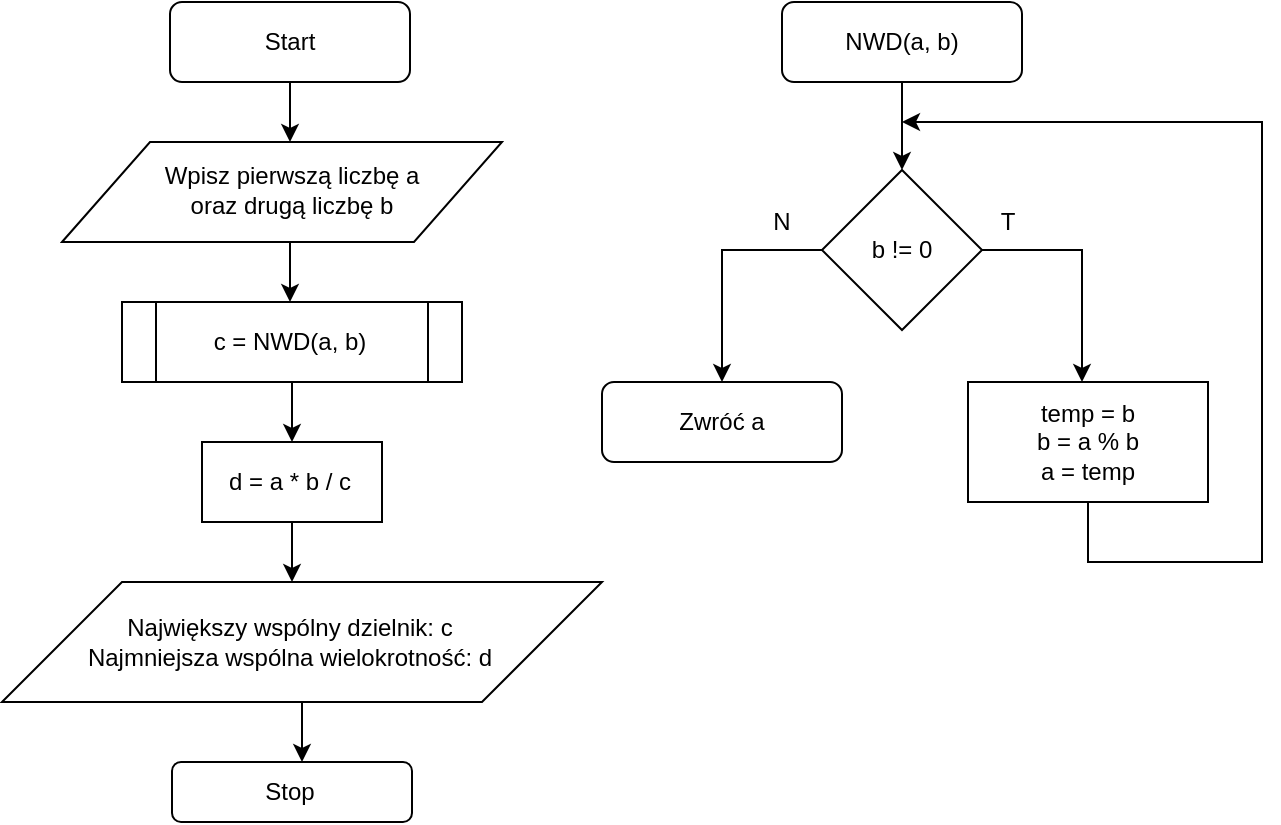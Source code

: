 <mxfile version="12.7.9" type="device"><diagram id="AZN0l0_7Nmil0mt2h4KI" name="Page-1"><mxGraphModel dx="844" dy="738" grid="1" gridSize="10" guides="1" tooltips="1" connect="1" arrows="1" fold="1" page="1" pageScale="1" pageWidth="827" pageHeight="1169" math="0" shadow="0"><root><mxCell id="0"/><mxCell id="1" parent="0"/><mxCell id="wl764irrH_dHsEib7x29-1" value="" style="rounded=1;whiteSpace=wrap;html=1;" vertex="1" parent="1"><mxGeometry x="154" y="30" width="120" height="40" as="geometry"/></mxCell><mxCell id="wl764irrH_dHsEib7x29-2" value="Start" style="text;html=1;strokeColor=none;fillColor=none;align=center;verticalAlign=middle;whiteSpace=wrap;rounded=0;" vertex="1" parent="1"><mxGeometry x="194" y="40" width="40" height="20" as="geometry"/></mxCell><mxCell id="wl764irrH_dHsEib7x29-3" value="" style="endArrow=classic;html=1;exitX=0.5;exitY=1;exitDx=0;exitDy=0;" edge="1" parent="1"><mxGeometry width="50" height="50" relative="1" as="geometry"><mxPoint x="214" y="70" as="sourcePoint"/><mxPoint x="214" y="100" as="targetPoint"/></mxGeometry></mxCell><mxCell id="wl764irrH_dHsEib7x29-7" value="" style="endArrow=classic;html=1;" edge="1" parent="1"><mxGeometry width="50" height="50" relative="1" as="geometry"><mxPoint x="214" y="150" as="sourcePoint"/><mxPoint x="214" y="180" as="targetPoint"/></mxGeometry></mxCell><mxCell id="wl764irrH_dHsEib7x29-9" value="" style="shape=parallelogram;perimeter=parallelogramPerimeter;whiteSpace=wrap;html=1;" vertex="1" parent="1"><mxGeometry x="100" y="100" width="220" height="50" as="geometry"/></mxCell><mxCell id="wl764irrH_dHsEib7x29-14" value="Wpisz pierwszą&amp;nbsp;liczbę&amp;nbsp;a&lt;br&gt;oraz drugą liczbę b" style="text;html=1;strokeColor=none;fillColor=none;align=center;verticalAlign=middle;whiteSpace=wrap;rounded=0;" vertex="1" parent="1"><mxGeometry x="110" y="114" width="210" height="20" as="geometry"/></mxCell><mxCell id="wl764irrH_dHsEib7x29-20" value="" style="edgeStyle=orthogonalEdgeStyle;rounded=0;orthogonalLoop=1;jettySize=auto;html=1;" edge="1" parent="1" source="wl764irrH_dHsEib7x29-16"><mxGeometry relative="1" as="geometry"><mxPoint x="215" y="250" as="targetPoint"/></mxGeometry></mxCell><mxCell id="wl764irrH_dHsEib7x29-16" value="" style="shape=process;whiteSpace=wrap;html=1;backgroundOutline=1;" vertex="1" parent="1"><mxGeometry x="130" y="180" width="170" height="40" as="geometry"/></mxCell><mxCell id="wl764irrH_dHsEib7x29-17" value="c = NWD(a, b)" style="text;html=1;strokeColor=none;fillColor=none;align=center;verticalAlign=middle;whiteSpace=wrap;rounded=0;" vertex="1" parent="1"><mxGeometry x="166" y="190" width="96" height="20" as="geometry"/></mxCell><mxCell id="wl764irrH_dHsEib7x29-25" value="" style="edgeStyle=orthogonalEdgeStyle;rounded=0;orthogonalLoop=1;jettySize=auto;html=1;" edge="1" parent="1" source="wl764irrH_dHsEib7x29-22"><mxGeometry relative="1" as="geometry"><mxPoint x="215" y="320" as="targetPoint"/></mxGeometry></mxCell><mxCell id="wl764irrH_dHsEib7x29-22" value="" style="rounded=0;whiteSpace=wrap;html=1;" vertex="1" parent="1"><mxGeometry x="170" y="250" width="90" height="40" as="geometry"/></mxCell><mxCell id="wl764irrH_dHsEib7x29-23" value="d = a * b / c" style="text;html=1;strokeColor=none;fillColor=none;align=center;verticalAlign=middle;whiteSpace=wrap;rounded=0;" vertex="1" parent="1"><mxGeometry x="176" y="260" width="76" height="20" as="geometry"/></mxCell><mxCell id="wl764irrH_dHsEib7x29-29" value="" style="edgeStyle=orthogonalEdgeStyle;rounded=0;orthogonalLoop=1;jettySize=auto;html=1;" edge="1" parent="1" source="wl764irrH_dHsEib7x29-26"><mxGeometry relative="1" as="geometry"><mxPoint x="220" y="410" as="targetPoint"/></mxGeometry></mxCell><mxCell id="wl764irrH_dHsEib7x29-26" value="" style="shape=parallelogram;perimeter=parallelogramPerimeter;whiteSpace=wrap;html=1;" vertex="1" parent="1"><mxGeometry x="70" y="320" width="300" height="60" as="geometry"/></mxCell><mxCell id="wl764irrH_dHsEib7x29-27" value="Największy wspólny dzielnik: c&lt;br&gt;Najmniejsza wspólna wielokrotność: d" style="text;html=1;strokeColor=none;fillColor=none;align=center;verticalAlign=middle;whiteSpace=wrap;rounded=0;" vertex="1" parent="1"><mxGeometry x="109" y="340" width="210" height="20" as="geometry"/></mxCell><mxCell id="wl764irrH_dHsEib7x29-30" value="" style="rounded=1;whiteSpace=wrap;html=1;" vertex="1" parent="1"><mxGeometry x="155" y="410" width="120" height="30" as="geometry"/></mxCell><mxCell id="wl764irrH_dHsEib7x29-31" value="Stop" style="text;html=1;strokeColor=none;fillColor=none;align=center;verticalAlign=middle;whiteSpace=wrap;rounded=0;" vertex="1" parent="1"><mxGeometry x="194" y="415" width="40" height="20" as="geometry"/></mxCell><mxCell id="wl764irrH_dHsEib7x29-33" value="" style="rounded=1;whiteSpace=wrap;html=1;" vertex="1" parent="1"><mxGeometry x="460" y="30" width="120" height="40" as="geometry"/></mxCell><mxCell id="wl764irrH_dHsEib7x29-34" value="NWD(a, b)" style="text;html=1;strokeColor=none;fillColor=none;align=center;verticalAlign=middle;whiteSpace=wrap;rounded=0;" vertex="1" parent="1"><mxGeometry x="487" y="40" width="66" height="20" as="geometry"/></mxCell><mxCell id="wl764irrH_dHsEib7x29-41" value="" style="edgeStyle=orthogonalEdgeStyle;rounded=0;orthogonalLoop=1;jettySize=auto;html=1;" edge="1" parent="1" source="wl764irrH_dHsEib7x29-36"><mxGeometry relative="1" as="geometry"><mxPoint x="430" y="220" as="targetPoint"/><Array as="points"><mxPoint x="430" y="154"/><mxPoint x="430" y="220"/></Array></mxGeometry></mxCell><mxCell id="wl764irrH_dHsEib7x29-42" value="" style="edgeStyle=orthogonalEdgeStyle;rounded=0;orthogonalLoop=1;jettySize=auto;html=1;" edge="1" parent="1" source="wl764irrH_dHsEib7x29-36"><mxGeometry relative="1" as="geometry"><mxPoint x="610" y="220" as="targetPoint"/><Array as="points"><mxPoint x="610" y="154"/></Array></mxGeometry></mxCell><mxCell id="wl764irrH_dHsEib7x29-36" value="" style="rhombus;whiteSpace=wrap;html=1;" vertex="1" parent="1"><mxGeometry x="480" y="114" width="80" height="80" as="geometry"/></mxCell><mxCell id="wl764irrH_dHsEib7x29-37" value="" style="endArrow=classic;html=1;exitX=0.5;exitY=1;exitDx=0;exitDy=0;" edge="1" parent="1" source="wl764irrH_dHsEib7x29-33"><mxGeometry width="50" height="50" relative="1" as="geometry"><mxPoint x="420" y="300" as="sourcePoint"/><mxPoint x="520" y="114" as="targetPoint"/></mxGeometry></mxCell><mxCell id="wl764irrH_dHsEib7x29-38" value="b != 0" style="text;html=1;strokeColor=none;fillColor=none;align=center;verticalAlign=middle;whiteSpace=wrap;rounded=0;" vertex="1" parent="1"><mxGeometry x="500" y="144" width="40" height="20" as="geometry"/></mxCell><mxCell id="wl764irrH_dHsEib7x29-43" value="T" style="text;html=1;strokeColor=none;fillColor=none;align=center;verticalAlign=middle;whiteSpace=wrap;rounded=0;" vertex="1" parent="1"><mxGeometry x="553" y="130" width="40" height="20" as="geometry"/></mxCell><mxCell id="wl764irrH_dHsEib7x29-45" value="N" style="text;html=1;strokeColor=none;fillColor=none;align=center;verticalAlign=middle;whiteSpace=wrap;rounded=0;" vertex="1" parent="1"><mxGeometry x="440" y="130" width="40" height="20" as="geometry"/></mxCell><mxCell id="wl764irrH_dHsEib7x29-46" value="" style="rounded=0;whiteSpace=wrap;html=1;" vertex="1" parent="1"><mxGeometry x="553" y="220" width="120" height="60" as="geometry"/></mxCell><mxCell id="wl764irrH_dHsEib7x29-48" value="" style="edgeStyle=orthogonalEdgeStyle;rounded=0;orthogonalLoop=1;jettySize=auto;html=1;" edge="1" parent="1" source="wl764irrH_dHsEib7x29-47"><mxGeometry relative="1" as="geometry"><mxPoint x="520" y="90" as="targetPoint"/><Array as="points"><mxPoint x="613" y="310"/><mxPoint x="700" y="310"/></Array></mxGeometry></mxCell><mxCell id="wl764irrH_dHsEib7x29-47" value="temp = b&lt;br&gt;b = a % b&lt;br&gt;a = temp" style="text;html=1;strokeColor=none;fillColor=none;align=center;verticalAlign=middle;whiteSpace=wrap;rounded=0;" vertex="1" parent="1"><mxGeometry x="568" y="220" width="90" height="60" as="geometry"/></mxCell><mxCell id="wl764irrH_dHsEib7x29-50" value="" style="rounded=1;whiteSpace=wrap;html=1;" vertex="1" parent="1"><mxGeometry x="370" y="220" width="120" height="40" as="geometry"/></mxCell><mxCell id="wl764irrH_dHsEib7x29-51" value="Zwróć a" style="text;html=1;strokeColor=none;fillColor=none;align=center;verticalAlign=middle;whiteSpace=wrap;rounded=0;" vertex="1" parent="1"><mxGeometry x="400" y="230" width="60" height="20" as="geometry"/></mxCell></root></mxGraphModel></diagram></mxfile>